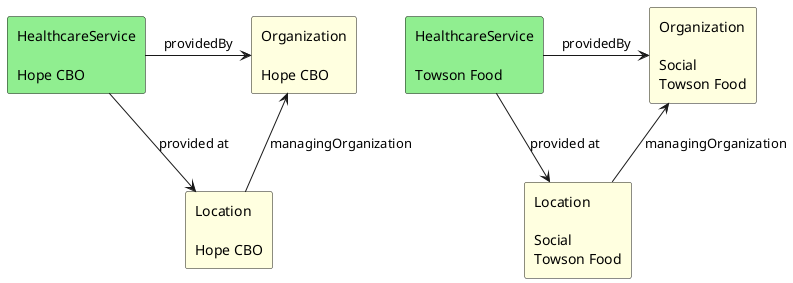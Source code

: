 @startuml

agent #LightGreen "HealthcareService\n\nTowson Food" as Service
agent #LightYellow "Organization\n\nSocial\nTowson Food" as Organization
agent #LightYellow "Location\n\nSocial\nTowson Food" as Location

agent #LightGreen "HealthcareService\n\nHope CBO" as Service1
agent #LightYellow "Organization\n\nHope CBO" as Organization1
agent #LightYellow "Location\n\nHope CBO" as Location1


Service -right-> Organization: providedBy
Service -down-> Location: provided at
Location -up-> Organization: managingOrganization

Service1 -right-> Organization1: providedBy
Service1 -down-> Location1: provided at
Location1 -up-> Organization1: managingOrganization



@enduml
